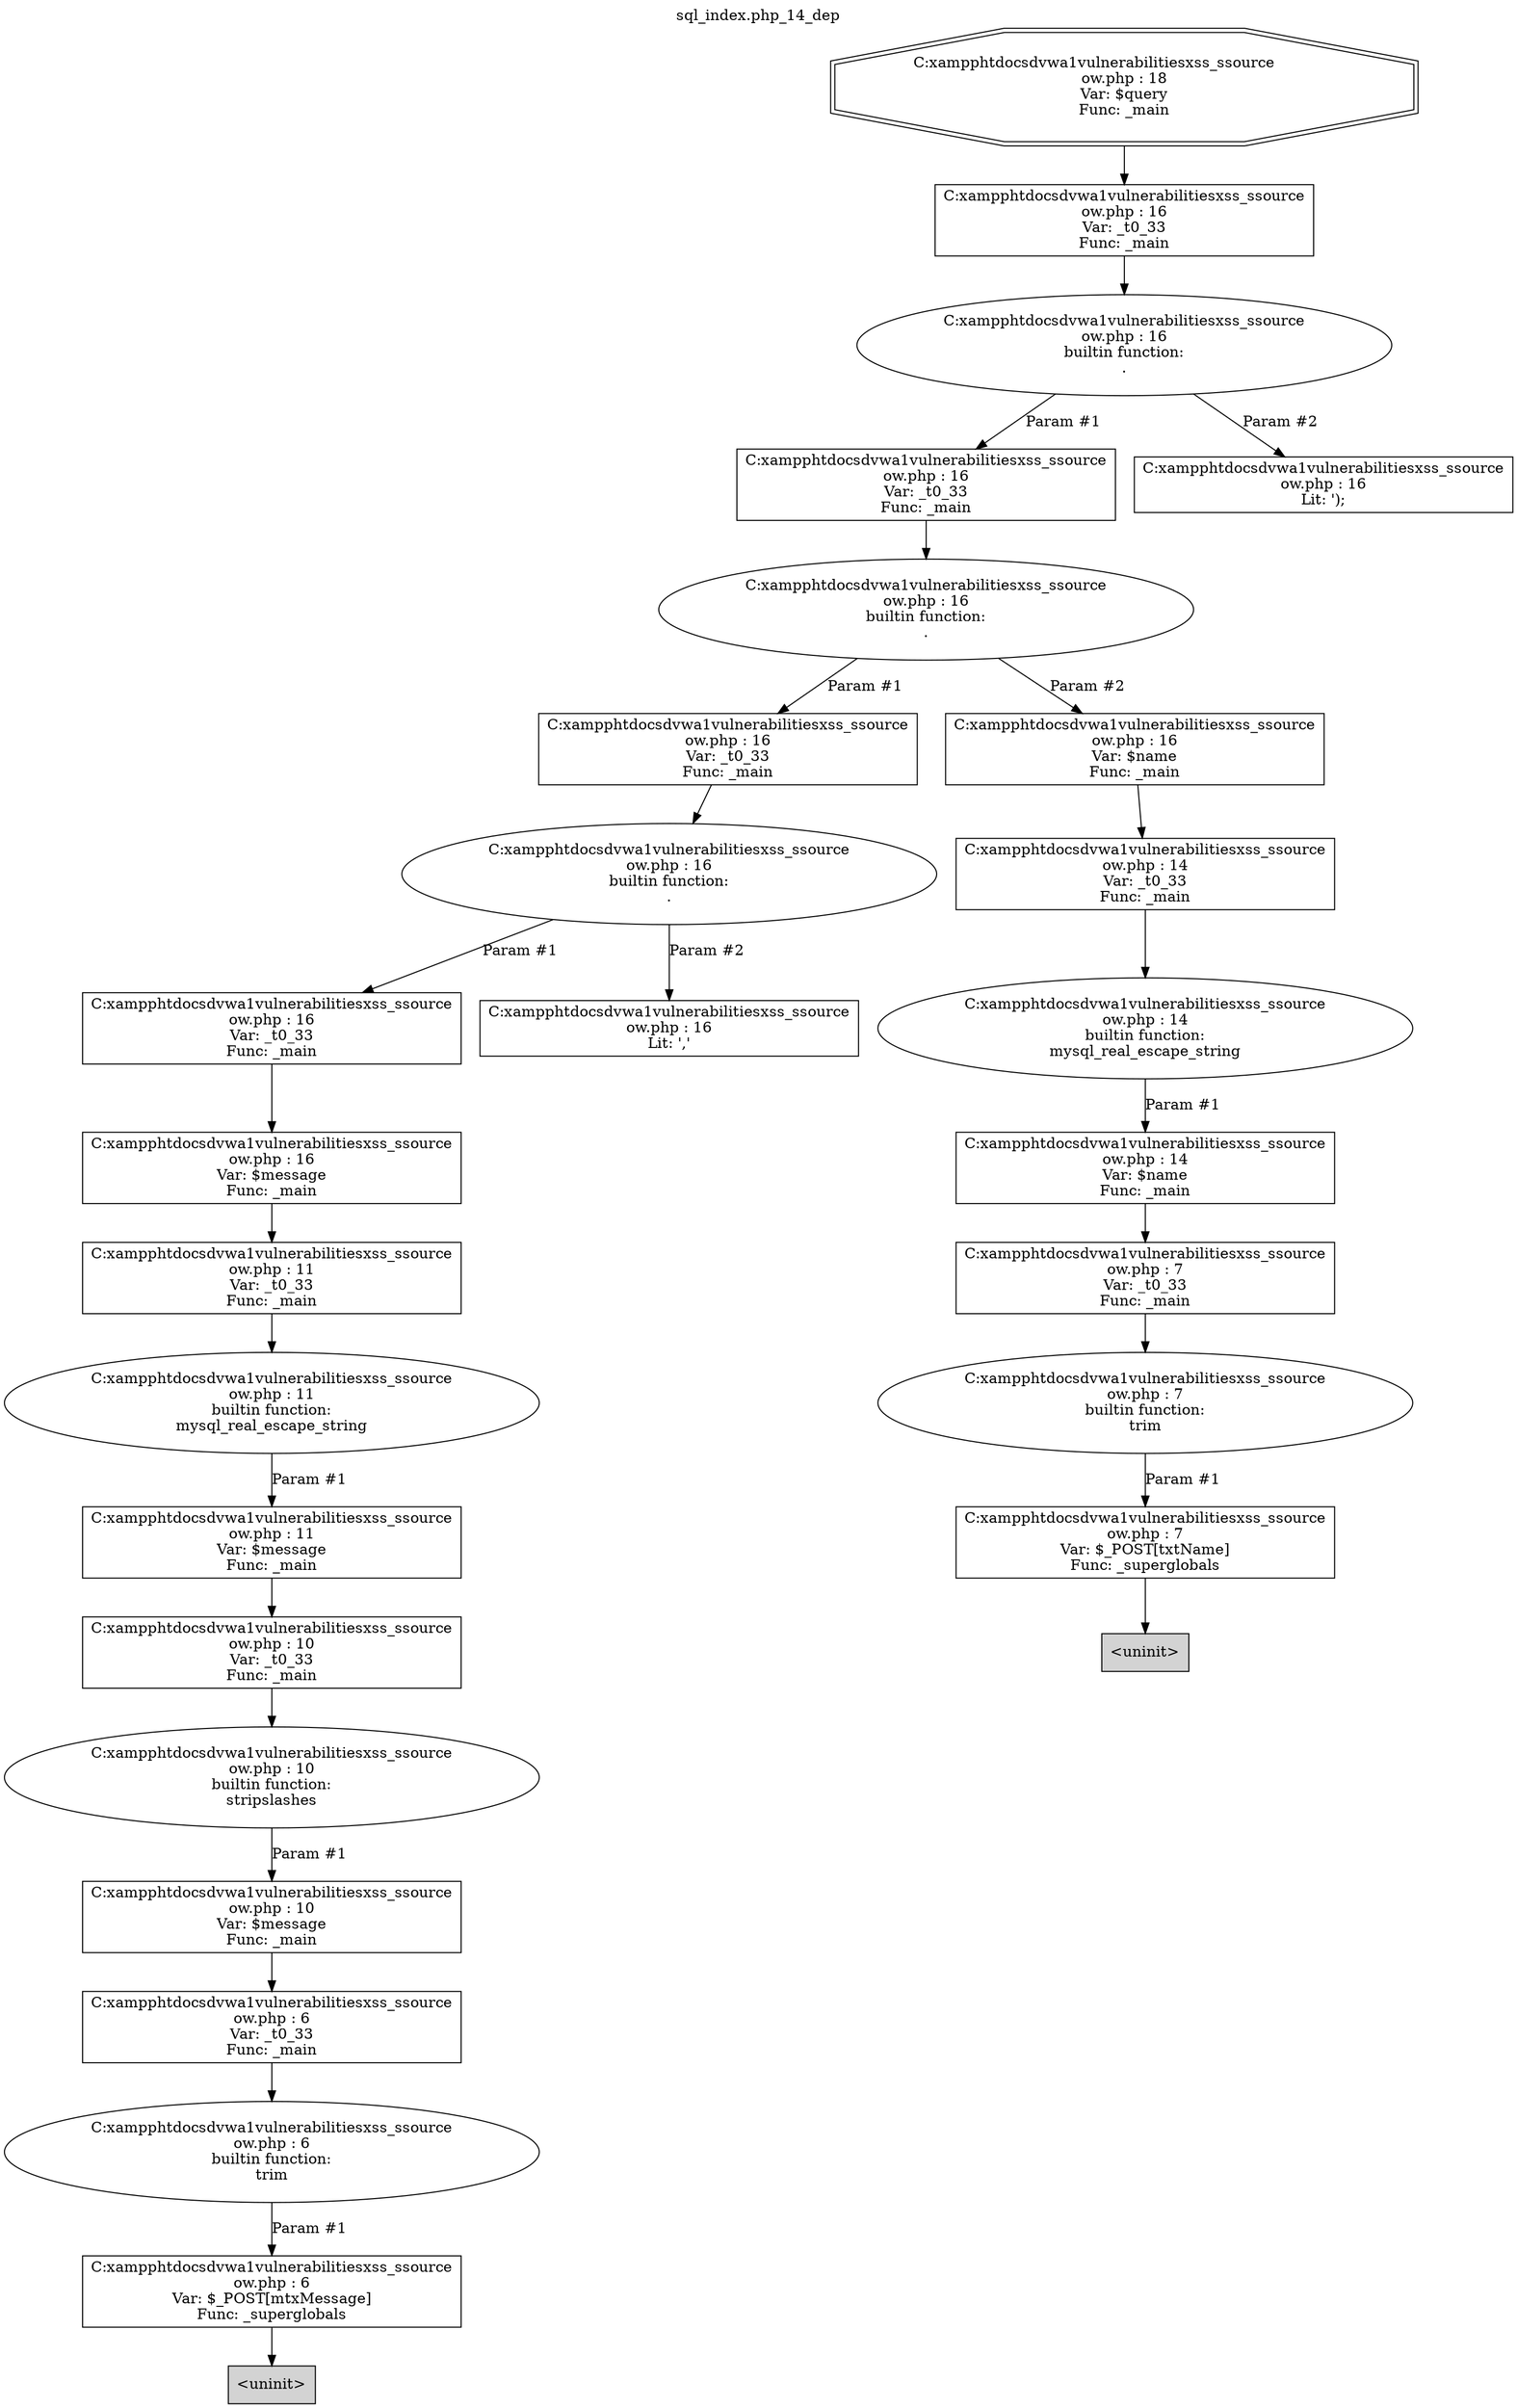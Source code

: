 digraph cfg {
  label="sql_index.php_14_dep";
  labelloc=t;
  n1 [shape=doubleoctagon, label="C:\xampp\htdocs\dvwa1\vulnerabilities\xss_s\source\low.php : 18\nVar: $query\nFunc: _main\n"];
  n2 [shape=box, label="C:\xampp\htdocs\dvwa1\vulnerabilities\xss_s\source\low.php : 16\nVar: _t0_33\nFunc: _main\n"];
  n3 [shape=ellipse, label="C:\xampp\htdocs\dvwa1\vulnerabilities\xss_s\source\low.php : 16\nbuiltin function:\n.\n"];
  n4 [shape=box, label="C:\xampp\htdocs\dvwa1\vulnerabilities\xss_s\source\low.php : 16\nVar: _t0_33\nFunc: _main\n"];
  n5 [shape=ellipse, label="C:\xampp\htdocs\dvwa1\vulnerabilities\xss_s\source\low.php : 16\nbuiltin function:\n.\n"];
  n6 [shape=box, label="C:\xampp\htdocs\dvwa1\vulnerabilities\xss_s\source\low.php : 16\nVar: _t0_33\nFunc: _main\n"];
  n7 [shape=ellipse, label="C:\xampp\htdocs\dvwa1\vulnerabilities\xss_s\source\low.php : 16\nbuiltin function:\n.\n"];
  n8 [shape=box, label="C:\xampp\htdocs\dvwa1\vulnerabilities\xss_s\source\low.php : 16\nVar: _t0_33\nFunc: _main\n"];
  n9 [shape=box, label="C:\xampp\htdocs\dvwa1\vulnerabilities\xss_s\source\low.php : 16\nVar: $message\nFunc: _main\n"];
  n10 [shape=box, label="C:\xampp\htdocs\dvwa1\vulnerabilities\xss_s\source\low.php : 11\nVar: _t0_33\nFunc: _main\n"];
  n11 [shape=ellipse, label="C:\xampp\htdocs\dvwa1\vulnerabilities\xss_s\source\low.php : 11\nbuiltin function:\nmysql_real_escape_string\n"];
  n12 [shape=box, label="C:\xampp\htdocs\dvwa1\vulnerabilities\xss_s\source\low.php : 11\nVar: $message\nFunc: _main\n"];
  n13 [shape=box, label="C:\xampp\htdocs\dvwa1\vulnerabilities\xss_s\source\low.php : 10\nVar: _t0_33\nFunc: _main\n"];
  n14 [shape=ellipse, label="C:\xampp\htdocs\dvwa1\vulnerabilities\xss_s\source\low.php : 10\nbuiltin function:\nstripslashes\n"];
  n15 [shape=box, label="C:\xampp\htdocs\dvwa1\vulnerabilities\xss_s\source\low.php : 10\nVar: $message\nFunc: _main\n"];
  n16 [shape=box, label="C:\xampp\htdocs\dvwa1\vulnerabilities\xss_s\source\low.php : 6\nVar: _t0_33\nFunc: _main\n"];
  n17 [shape=ellipse, label="C:\xampp\htdocs\dvwa1\vulnerabilities\xss_s\source\low.php : 6\nbuiltin function:\ntrim\n"];
  n18 [shape=box, label="C:\xampp\htdocs\dvwa1\vulnerabilities\xss_s\source\low.php : 6\nVar: $_POST[mtxMessage]\nFunc: _superglobals\n"];
  n19 [shape=box, label="<uninit>",style=filled];
  n20 [shape=box, label="C:\xampp\htdocs\dvwa1\vulnerabilities\xss_s\source\low.php : 16\nLit: ','\n"];
  n21 [shape=box, label="C:\xampp\htdocs\dvwa1\vulnerabilities\xss_s\source\low.php : 16\nVar: $name\nFunc: _main\n"];
  n22 [shape=box, label="C:\xampp\htdocs\dvwa1\vulnerabilities\xss_s\source\low.php : 14\nVar: _t0_33\nFunc: _main\n"];
  n23 [shape=ellipse, label="C:\xampp\htdocs\dvwa1\vulnerabilities\xss_s\source\low.php : 14\nbuiltin function:\nmysql_real_escape_string\n"];
  n24 [shape=box, label="C:\xampp\htdocs\dvwa1\vulnerabilities\xss_s\source\low.php : 14\nVar: $name\nFunc: _main\n"];
  n25 [shape=box, label="C:\xampp\htdocs\dvwa1\vulnerabilities\xss_s\source\low.php : 7\nVar: _t0_33\nFunc: _main\n"];
  n26 [shape=ellipse, label="C:\xampp\htdocs\dvwa1\vulnerabilities\xss_s\source\low.php : 7\nbuiltin function:\ntrim\n"];
  n27 [shape=box, label="C:\xampp\htdocs\dvwa1\vulnerabilities\xss_s\source\low.php : 7\nVar: $_POST[txtName]\nFunc: _superglobals\n"];
  n28 [shape=box, label="<uninit>",style=filled];
  n29 [shape=box, label="C:\xampp\htdocs\dvwa1\vulnerabilities\xss_s\source\low.php : 16\nLit: ');\n"];
  n2 -> n3;
  n4 -> n5;
  n6 -> n7;
  n10 -> n11;
  n13 -> n14;
  n16 -> n17;
  n18 -> n19;
  n17 -> n18[label="Param #1"];
  n15 -> n16;
  n14 -> n15[label="Param #1"];
  n12 -> n13;
  n11 -> n12[label="Param #1"];
  n9 -> n10;
  n8 -> n9;
  n7 -> n8[label="Param #1"];
  n7 -> n20[label="Param #2"];
  n5 -> n6[label="Param #1"];
  n5 -> n21[label="Param #2"];
  n22 -> n23;
  n25 -> n26;
  n27 -> n28;
  n26 -> n27[label="Param #1"];
  n24 -> n25;
  n23 -> n24[label="Param #1"];
  n21 -> n22;
  n3 -> n4[label="Param #1"];
  n3 -> n29[label="Param #2"];
  n1 -> n2;
}
